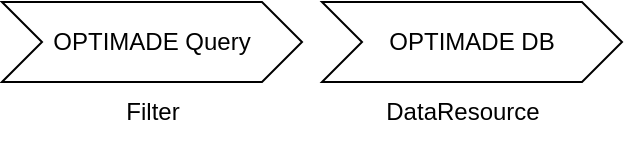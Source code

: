<mxfile>
    <diagram id="51CP2jgnKhPsjbSmXp6V" name="Page-1">
        <mxGraphModel dx="1660" dy="1755" grid="1" gridSize="10" guides="1" tooltips="1" connect="1" arrows="1" fold="1" page="1" pageScale="1" pageWidth="850" pageHeight="1100" math="0" shadow="0">
            <root>
                <mxCell id="0"/>
                <mxCell id="1" parent="0"/>
                <mxCell id="2" value="OPTIMADE DB" style="shape=step;perimeter=stepPerimeter;whiteSpace=wrap;html=1;fixedSize=1;fontColor=#000000;fillColor=none;strokeColor=#000000;" vertex="1" parent="1">
                    <mxGeometry x="200" y="40" width="150" height="40" as="geometry"/>
                </mxCell>
                <mxCell id="3" value="OPTIMADE Query" style="shape=step;perimeter=stepPerimeter;whiteSpace=wrap;html=1;fixedSize=1;fontColor=#000000;fillColor=none;strokeColor=#000000;" vertex="1" parent="1">
                    <mxGeometry x="40" y="40" width="150" height="40" as="geometry"/>
                </mxCell>
                <mxCell id="4" value="DataResource" style="text;html=1;align=center;verticalAlign=middle;resizable=0;points=[];autosize=1;strokeColor=none;fillColor=none;fontColor=#000000;" vertex="1" parent="1">
                    <mxGeometry x="220" y="80" width="100" height="30" as="geometry"/>
                </mxCell>
                <mxCell id="5" value="Filter" style="text;html=1;align=center;verticalAlign=middle;resizable=0;points=[];autosize=1;strokeColor=none;fillColor=none;fontColor=#000000;" vertex="1" parent="1">
                    <mxGeometry x="90" y="80" width="50" height="30" as="geometry"/>
                </mxCell>
            </root>
        </mxGraphModel>
    </diagram>
</mxfile>
